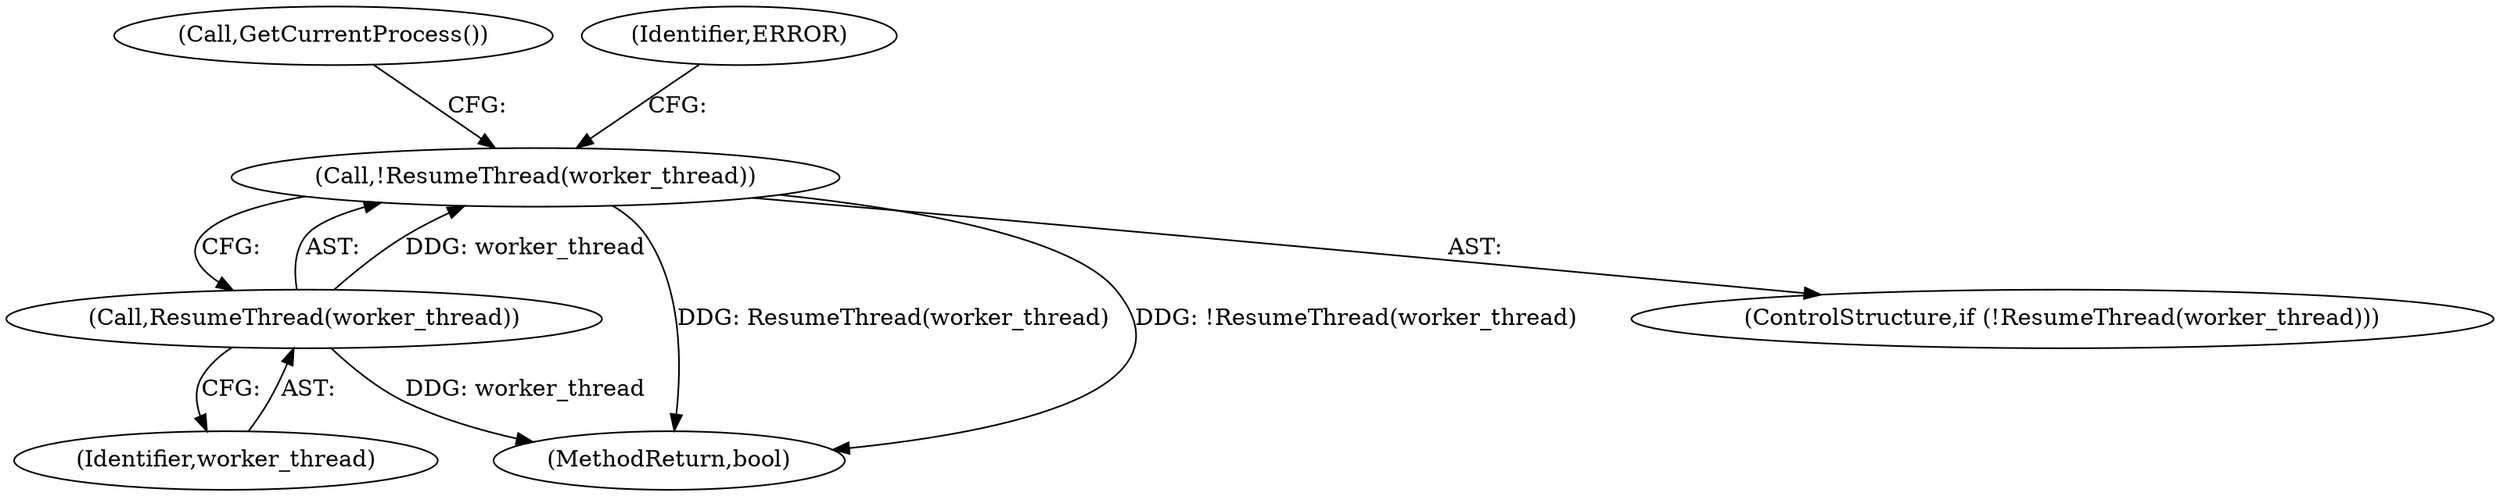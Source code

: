 digraph "0_Chrome_b15c87071f906301bccc824ce013966ca93998c7_19@API" {
"1000218" [label="(Call,!ResumeThread(worker_thread))"];
"1000219" [label="(Call,ResumeThread(worker_thread))"];
"1000219" [label="(Call,ResumeThread(worker_thread))"];
"1000234" [label="(Call,GetCurrentProcess())"];
"1000220" [label="(Identifier,worker_thread)"];
"1000218" [label="(Call,!ResumeThread(worker_thread))"];
"1000259" [label="(MethodReturn,bool)"];
"1000224" [label="(Identifier,ERROR)"];
"1000217" [label="(ControlStructure,if (!ResumeThread(worker_thread)))"];
"1000218" -> "1000217"  [label="AST: "];
"1000218" -> "1000219"  [label="CFG: "];
"1000219" -> "1000218"  [label="AST: "];
"1000224" -> "1000218"  [label="CFG: "];
"1000234" -> "1000218"  [label="CFG: "];
"1000218" -> "1000259"  [label="DDG: ResumeThread(worker_thread)"];
"1000218" -> "1000259"  [label="DDG: !ResumeThread(worker_thread)"];
"1000219" -> "1000218"  [label="DDG: worker_thread"];
"1000219" -> "1000220"  [label="CFG: "];
"1000220" -> "1000219"  [label="AST: "];
"1000219" -> "1000259"  [label="DDG: worker_thread"];
}
